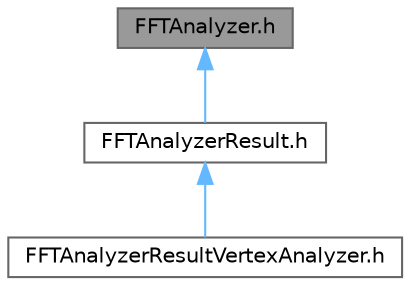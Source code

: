 digraph "FFTAnalyzer.h"
{
 // INTERACTIVE_SVG=YES
 // LATEX_PDF_SIZE
  bgcolor="transparent";
  edge [fontname=Helvetica,fontsize=10,labelfontname=Helvetica,labelfontsize=10];
  node [fontname=Helvetica,fontsize=10,shape=box,height=0.2,width=0.4];
  Node1 [id="Node000001",label="FFTAnalyzer.h",height=0.2,width=0.4,color="gray40", fillcolor="grey60", style="filled", fontcolor="black",tooltip=" "];
  Node1 -> Node2 [id="edge1_Node000001_Node000002",dir="back",color="steelblue1",style="solid",tooltip=" "];
  Node2 [id="Node000002",label="FFTAnalyzerResult.h",height=0.2,width=0.4,color="grey40", fillcolor="white", style="filled",URL="$d1/de1/FFTAnalyzerResult_8h.html",tooltip=" "];
  Node2 -> Node3 [id="edge2_Node000002_Node000003",dir="back",color="steelblue1",style="solid",tooltip=" "];
  Node3 [id="Node000003",label="FFTAnalyzerResultVertexAnalyzer.h",height=0.2,width=0.4,color="grey40", fillcolor="white", style="filled",URL="$d6/d38/FFTAnalyzerResultVertexAnalyzer_8h.html",tooltip=" "];
}
